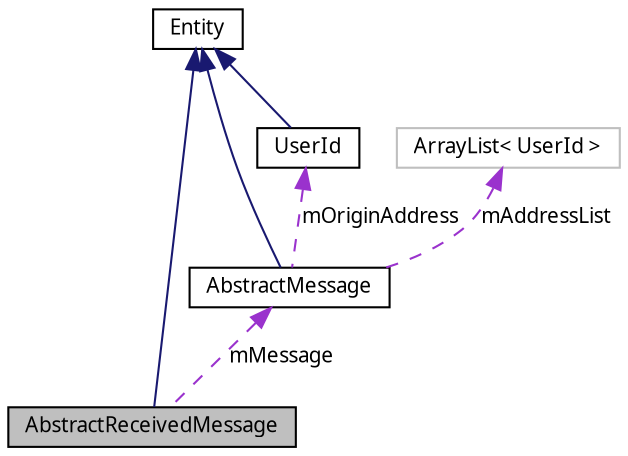 digraph G
{
  bgcolor="transparent";
  edge [fontname="FreeSans.ttf",fontsize="10",labelfontname="FreeSans.ttf",labelfontsize="10"];
  node [fontname="FreeSans.ttf",fontsize="10",shape=record];
  Node1 [label="AbstractReceivedMessage",height=0.2,width=0.4,color="black", fillcolor="grey75", style="filled" fontcolor="black"];
  Node2 -> Node1 [dir=back,color="midnightblue",fontsize="10",style="solid",fontname="FreeSans.ttf"];
  Node2 [label="Entity",height=0.2,width=0.4,color="black",URL="$interfacecom_1_1bluevia_1_1android_1_1commons_1_1_entity.html"];
  Node3 -> Node1 [dir=back,color="darkorchid3",fontsize="10",style="dashed",label="mMessage",fontname="FreeSans.ttf"];
  Node3 [label="AbstractMessage",height=0.2,width=0.4,color="black",URL="$classcom_1_1bluevia_1_1android_1_1messagery_1_1data_1_1_abstract_message.html"];
  Node2 -> Node3 [dir=back,color="midnightblue",fontsize="10",style="solid",fontname="FreeSans.ttf"];
  Node4 -> Node3 [dir=back,color="darkorchid3",fontsize="10",style="dashed",label="mOriginAddress",fontname="FreeSans.ttf"];
  Node4 [label="UserId",height=0.2,width=0.4,color="black",URL="$classcom_1_1bluevia_1_1android_1_1commons_1_1data_1_1_user_id.html"];
  Node2 -> Node4 [dir=back,color="midnightblue",fontsize="10",style="solid",fontname="FreeSans.ttf"];
  Node5 -> Node3 [dir=back,color="darkorchid3",fontsize="10",style="dashed",label="mAddressList",fontname="FreeSans.ttf"];
  Node5 [label="ArrayList\< UserId \>",height=0.2,width=0.4,color="grey75"];
}
